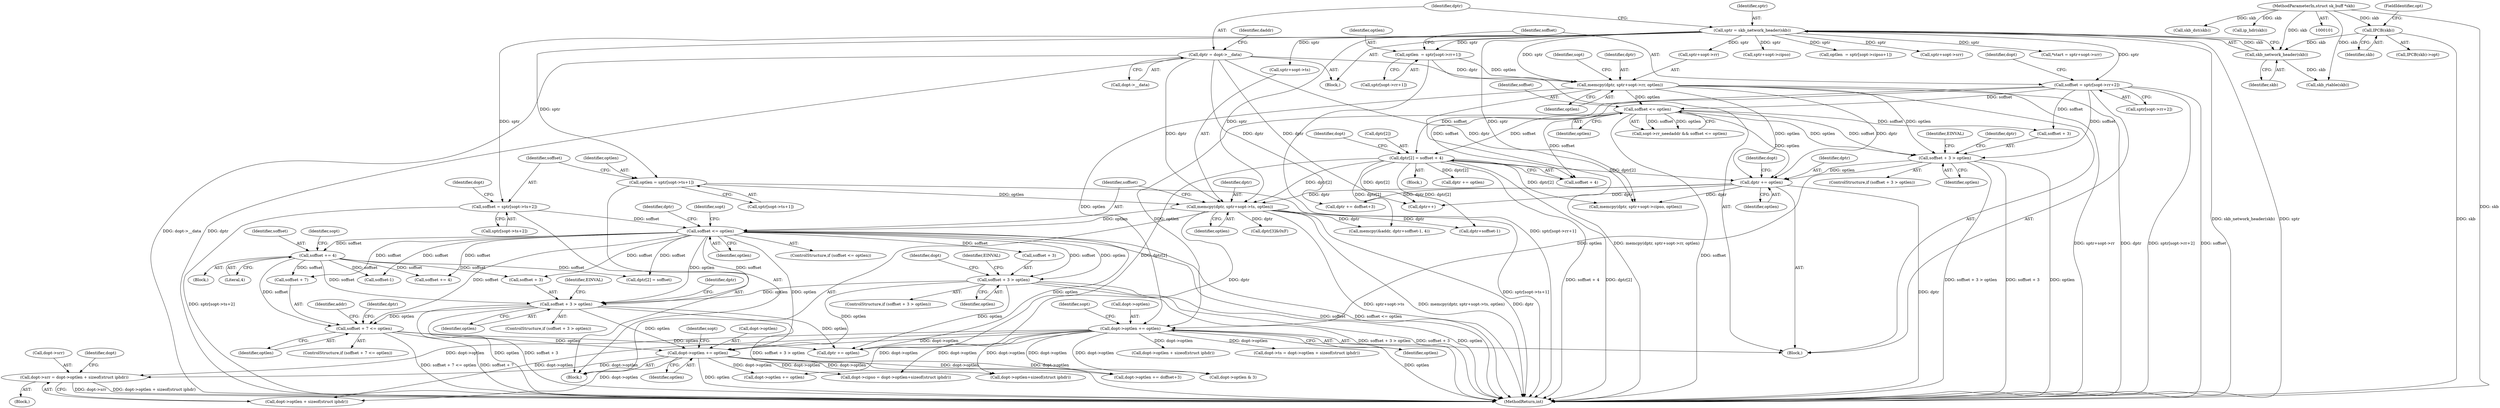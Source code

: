 digraph "0_linux_f6d8bd051c391c1c0458a30b2a7abcd939329259_16@integer" {
"1000530" [label="(Call,dopt->srr = dopt->optlen + sizeof(struct iphdr))"];
"1000376" [label="(Call,dopt->optlen += optlen)"];
"1000278" [label="(Call,soffset + 3 > optlen)"];
"1000268" [label="(Call,soffset <= optlen)"];
"1000240" [label="(Call,soffset = sptr[sopt->ts+2])"];
"1000132" [label="(Call,sptr = skb_network_header(skb))"];
"1000134" [label="(Call,skb_network_header(skb))"];
"1000121" [label="(Call,IPCB(skb))"];
"1000103" [label="(MethodParameterIn,struct sk_buff *skb)"];
"1000259" [label="(Call,memcpy(dptr, sptr+sopt->ts, optlen))"];
"1000218" [label="(Call,dptr += optlen)"];
"1000180" [label="(Call,memcpy(dptr, sptr+sopt->rr, optlen))"];
"1000136" [label="(Call,dptr = dopt->__data)"];
"1000152" [label="(Call,optlen  = sptr[sopt->rr+1])"];
"1000193" [label="(Call,soffset <= optlen)"];
"1000161" [label="(Call,soffset = sptr[sopt->rr+2])"];
"1000198" [label="(Call,soffset + 3 > optlen)"];
"1000206" [label="(Call,dptr[2] = soffset + 4)"];
"1000231" [label="(Call,optlen = sptr[sopt->ts+1])"];
"1000300" [label="(Call,soffset + 3 > optlen)"];
"1000291" [label="(Call,soffset += 4)"];
"1000333" [label="(Call,soffset + 7 <= optlen)"];
"1000221" [label="(Call,dopt->optlen += optlen)"];
"1000123" [label="(FieldIdentifier,opt)"];
"1000223" [label="(Identifier,dopt)"];
"1000137" [label="(Identifier,dptr)"];
"1000580" [label="(Call,sptr+sopt->cipso)"];
"1000307" [label="(Identifier,EINVAL)"];
"1000383" [label="(Identifier,sopt)"];
"1000296" [label="(Identifier,sopt)"];
"1000343" [label="(Call,dptr+soffset-1)"];
"1000191" [label="(Identifier,sopt)"];
"1000340" [label="(Call,memcpy(&addr, dptr+soffset-1, 4))"];
"1000220" [label="(Identifier,optlen)"];
"1000162" [label="(Identifier,soffset)"];
"1000531" [label="(Call,dopt->srr)"];
"1000206" [label="(Call,dptr[2] = soffset + 4)"];
"1000187" [label="(Identifier,optlen)"];
"1000345" [label="(Call,soffset-1)"];
"1000196" [label="(Block,)"];
"1000230" [label="(Block,)"];
"1000304" [label="(Identifier,optlen)"];
"1000334" [label="(Call,soffset + 7)"];
"1000144" [label="(Call,skb_rtable(skb))"];
"1000373" [label="(Call,dptr += optlen)"];
"1000268" [label="(Call,soffset <= optlen)"];
"1000595" [label="(Call,dopt->optlen & 3)"];
"1000193" [label="(Call,soffset <= optlen)"];
"1000199" [label="(Call,soffset + 3)"];
"1000274" [label="(Identifier,sopt)"];
"1000207" [label="(Call,dptr[2])"];
"1000288" [label="(Identifier,dopt)"];
"1000242" [label="(Call,sptr[sopt->ts+2])"];
"1000276" [label="(Block,)"];
"1000221" [label="(Call,dopt->optlen += optlen)"];
"1000285" [label="(Identifier,EINVAL)"];
"1000534" [label="(Call,dopt->optlen + sizeof(struct iphdr))"];
"1000120" [label="(Call,IPCB(skb)->opt)"];
"1000337" [label="(Identifier,optlen)"];
"1000210" [label="(Call,soffset + 4)"];
"1000194" [label="(Identifier,soffset)"];
"1000163" [label="(Call,sptr[sopt->rr+2])"];
"1000231" [label="(Call,optlen = sptr[sopt->ts+1])"];
"1000181" [label="(Identifier,dptr)"];
"1000322" [label="(Call,soffset += 4)"];
"1000134" [label="(Call,skb_network_header(skb))"];
"1000259" [label="(Call,memcpy(dptr, sptr+sopt->ts, optlen))"];
"1000354" [label="(Call,skb_dst(skb))"];
"1000525" [label="(Call,dptr += doffset+3)"];
"1000342" [label="(Identifier,addr)"];
"1000299" [label="(ControlStructure,if (soffset + 3 > optlen))"];
"1000202" [label="(Identifier,optlen)"];
"1000225" [label="(Identifier,optlen)"];
"1000292" [label="(Identifier,soffset)"];
"1000215" [label="(Identifier,dopt)"];
"1000241" [label="(Identifier,soffset)"];
"1000472" [label="(Call,ip_hdr(skb))"];
"1000208" [label="(Identifier,dptr)"];
"1000232" [label="(Identifier,optlen)"];
"1000270" [label="(Identifier,optlen)"];
"1000138" [label="(Call,dopt->__data)"];
"1000370" [label="(Identifier,dptr)"];
"1000266" [label="(Identifier,optlen)"];
"1000267" [label="(ControlStructure,if (soffset <= optlen))"];
"1000261" [label="(Call,sptr+sopt->ts)"];
"1000612" [label="(MethodReturn,int)"];
"1000269" [label="(Identifier,soffset)"];
"1000233" [label="(Call,sptr[sopt->ts+1])"];
"1000103" [label="(MethodParameterIn,struct sk_buff *skb)"];
"1000151" [label="(Block,)"];
"1000189" [label="(Call,sopt->rr_needaddr && soffset <= optlen)"];
"1000374" [label="(Identifier,dptr)"];
"1000377" [label="(Call,dopt->optlen)"];
"1000136" [label="(Call,dptr = dopt->__data)"];
"1000132" [label="(Call,sptr = skb_network_header(skb))"];
"1000376" [label="(Call,dopt->optlen += optlen)"];
"1000589" [label="(Call,dopt->optlen += optlen)"];
"1000333" [label="(Call,soffset + 7 <= optlen)"];
"1000559" [label="(Call,optlen  = sptr[sopt->cipso+1])"];
"1000135" [label="(Identifier,skb)"];
"1000240" [label="(Call,soffset = sptr[sopt->ts+2])"];
"1000154" [label="(Call,sptr[sopt->rr+1])"];
"1000122" [label="(Identifier,skb)"];
"1000133" [label="(Identifier,sptr)"];
"1000568" [label="(Call,dopt->cipso = dopt->optlen+sizeof(struct iphdr))"];
"1000253" [label="(Call,dopt->optlen + sizeof(struct iphdr))"];
"1000277" [label="(ControlStructure,if (soffset + 3 > optlen))"];
"1000586" [label="(Call,dptr += optlen)"];
"1000180" [label="(Call,memcpy(dptr, sptr+sopt->rr, optlen))"];
"1000603" [label="(Call,dptr++)"];
"1000205" [label="(Identifier,EINVAL)"];
"1000161" [label="(Call,soffset = sptr[sopt->rr+2])"];
"1000380" [label="(Identifier,optlen)"];
"1000249" [label="(Call,dopt->ts = dopt->optlen + sizeof(struct iphdr))"];
"1000389" [label="(Call,sptr+sopt->srr)"];
"1000310" [label="(Call,dptr[3]&0xF)"];
"1000572" [label="(Call,dopt->optlen+sizeof(struct iphdr))"];
"1000104" [label="(Block,)"];
"1000301" [label="(Call,soffset + 3)"];
"1000219" [label="(Identifier,dptr)"];
"1000172" [label="(Identifier,dopt)"];
"1000332" [label="(ControlStructure,if (soffset + 7 <= optlen))"];
"1000251" [label="(Identifier,dopt)"];
"1000153" [label="(Identifier,optlen)"];
"1000152" [label="(Call,optlen  = sptr[sopt->rr+1])"];
"1000198" [label="(Call,soffset + 3 > optlen)"];
"1000368" [label="(Call,dptr[2] = soffset)"];
"1000121" [label="(Call,IPCB(skb))"];
"1000195" [label="(Identifier,optlen)"];
"1000279" [label="(Call,soffset + 3)"];
"1000540" [label="(Call,dopt->optlen += doffset+3)"];
"1000578" [label="(Call,memcpy(dptr, sptr+sopt->cipso, optlen))"];
"1000222" [label="(Call,dopt->optlen)"];
"1000490" [label="(Block,)"];
"1000530" [label="(Call,dopt->srr = dopt->optlen + sizeof(struct iphdr))"];
"1000278" [label="(Call,soffset + 3 > optlen)"];
"1000218" [label="(Call,dptr += optlen)"];
"1000282" [label="(Identifier,optlen)"];
"1000228" [label="(Identifier,sopt)"];
"1000542" [label="(Identifier,dopt)"];
"1000291" [label="(Call,soffset += 4)"];
"1000387" [label="(Call,*start = sptr+sopt->srr)"];
"1000293" [label="(Literal,4)"];
"1000142" [label="(Identifier,daddr)"];
"1000312" [label="(Identifier,dptr)"];
"1000300" [label="(Call,soffset + 3 > optlen)"];
"1000260" [label="(Identifier,dptr)"];
"1000197" [label="(ControlStructure,if (soffset + 3 > optlen))"];
"1000182" [label="(Call,sptr+sopt->rr)"];
"1000530" -> "1000490"  [label="AST: "];
"1000530" -> "1000534"  [label="CFG: "];
"1000531" -> "1000530"  [label="AST: "];
"1000534" -> "1000530"  [label="AST: "];
"1000542" -> "1000530"  [label="CFG: "];
"1000530" -> "1000612"  [label="DDG: dopt->srr"];
"1000530" -> "1000612"  [label="DDG: dopt->optlen + sizeof(struct iphdr)"];
"1000376" -> "1000530"  [label="DDG: dopt->optlen"];
"1000221" -> "1000530"  [label="DDG: dopt->optlen"];
"1000376" -> "1000230"  [label="AST: "];
"1000376" -> "1000380"  [label="CFG: "];
"1000377" -> "1000376"  [label="AST: "];
"1000380" -> "1000376"  [label="AST: "];
"1000383" -> "1000376"  [label="CFG: "];
"1000376" -> "1000612"  [label="DDG: optlen"];
"1000278" -> "1000376"  [label="DDG: optlen"];
"1000300" -> "1000376"  [label="DDG: optlen"];
"1000268" -> "1000376"  [label="DDG: optlen"];
"1000333" -> "1000376"  [label="DDG: optlen"];
"1000221" -> "1000376"  [label="DDG: dopt->optlen"];
"1000376" -> "1000534"  [label="DDG: dopt->optlen"];
"1000376" -> "1000540"  [label="DDG: dopt->optlen"];
"1000376" -> "1000568"  [label="DDG: dopt->optlen"];
"1000376" -> "1000572"  [label="DDG: dopt->optlen"];
"1000376" -> "1000589"  [label="DDG: dopt->optlen"];
"1000376" -> "1000595"  [label="DDG: dopt->optlen"];
"1000278" -> "1000277"  [label="AST: "];
"1000278" -> "1000282"  [label="CFG: "];
"1000279" -> "1000278"  [label="AST: "];
"1000282" -> "1000278"  [label="AST: "];
"1000285" -> "1000278"  [label="CFG: "];
"1000288" -> "1000278"  [label="CFG: "];
"1000278" -> "1000612"  [label="DDG: optlen"];
"1000278" -> "1000612"  [label="DDG: soffset + 3 > optlen"];
"1000278" -> "1000612"  [label="DDG: soffset + 3"];
"1000268" -> "1000278"  [label="DDG: soffset"];
"1000268" -> "1000278"  [label="DDG: optlen"];
"1000278" -> "1000300"  [label="DDG: optlen"];
"1000278" -> "1000373"  [label="DDG: optlen"];
"1000268" -> "1000267"  [label="AST: "];
"1000268" -> "1000270"  [label="CFG: "];
"1000269" -> "1000268"  [label="AST: "];
"1000270" -> "1000268"  [label="AST: "];
"1000274" -> "1000268"  [label="CFG: "];
"1000374" -> "1000268"  [label="CFG: "];
"1000268" -> "1000612"  [label="DDG: soffset"];
"1000268" -> "1000612"  [label="DDG: soffset <= optlen"];
"1000240" -> "1000268"  [label="DDG: soffset"];
"1000259" -> "1000268"  [label="DDG: optlen"];
"1000268" -> "1000279"  [label="DDG: soffset"];
"1000268" -> "1000291"  [label="DDG: soffset"];
"1000268" -> "1000300"  [label="DDG: soffset"];
"1000268" -> "1000300"  [label="DDG: optlen"];
"1000268" -> "1000301"  [label="DDG: soffset"];
"1000268" -> "1000322"  [label="DDG: soffset"];
"1000268" -> "1000333"  [label="DDG: soffset"];
"1000268" -> "1000334"  [label="DDG: soffset"];
"1000268" -> "1000345"  [label="DDG: soffset"];
"1000268" -> "1000368"  [label="DDG: soffset"];
"1000268" -> "1000373"  [label="DDG: optlen"];
"1000240" -> "1000230"  [label="AST: "];
"1000240" -> "1000242"  [label="CFG: "];
"1000241" -> "1000240"  [label="AST: "];
"1000242" -> "1000240"  [label="AST: "];
"1000251" -> "1000240"  [label="CFG: "];
"1000240" -> "1000612"  [label="DDG: sptr[sopt->ts+2]"];
"1000132" -> "1000240"  [label="DDG: sptr"];
"1000132" -> "1000104"  [label="AST: "];
"1000132" -> "1000134"  [label="CFG: "];
"1000133" -> "1000132"  [label="AST: "];
"1000134" -> "1000132"  [label="AST: "];
"1000137" -> "1000132"  [label="CFG: "];
"1000132" -> "1000612"  [label="DDG: skb_network_header(skb)"];
"1000132" -> "1000612"  [label="DDG: sptr"];
"1000134" -> "1000132"  [label="DDG: skb"];
"1000132" -> "1000152"  [label="DDG: sptr"];
"1000132" -> "1000161"  [label="DDG: sptr"];
"1000132" -> "1000180"  [label="DDG: sptr"];
"1000132" -> "1000182"  [label="DDG: sptr"];
"1000132" -> "1000231"  [label="DDG: sptr"];
"1000132" -> "1000259"  [label="DDG: sptr"];
"1000132" -> "1000261"  [label="DDG: sptr"];
"1000132" -> "1000387"  [label="DDG: sptr"];
"1000132" -> "1000389"  [label="DDG: sptr"];
"1000132" -> "1000559"  [label="DDG: sptr"];
"1000132" -> "1000578"  [label="DDG: sptr"];
"1000132" -> "1000580"  [label="DDG: sptr"];
"1000134" -> "1000135"  [label="CFG: "];
"1000135" -> "1000134"  [label="AST: "];
"1000121" -> "1000134"  [label="DDG: skb"];
"1000103" -> "1000134"  [label="DDG: skb"];
"1000134" -> "1000144"  [label="DDG: skb"];
"1000121" -> "1000120"  [label="AST: "];
"1000121" -> "1000122"  [label="CFG: "];
"1000122" -> "1000121"  [label="AST: "];
"1000123" -> "1000121"  [label="CFG: "];
"1000121" -> "1000612"  [label="DDG: skb"];
"1000103" -> "1000121"  [label="DDG: skb"];
"1000103" -> "1000101"  [label="AST: "];
"1000103" -> "1000612"  [label="DDG: skb"];
"1000103" -> "1000144"  [label="DDG: skb"];
"1000103" -> "1000354"  [label="DDG: skb"];
"1000103" -> "1000472"  [label="DDG: skb"];
"1000259" -> "1000230"  [label="AST: "];
"1000259" -> "1000266"  [label="CFG: "];
"1000260" -> "1000259"  [label="AST: "];
"1000261" -> "1000259"  [label="AST: "];
"1000266" -> "1000259"  [label="AST: "];
"1000269" -> "1000259"  [label="CFG: "];
"1000259" -> "1000612"  [label="DDG: memcpy(dptr, sptr+sopt->ts, optlen)"];
"1000259" -> "1000612"  [label="DDG: dptr"];
"1000259" -> "1000612"  [label="DDG: sptr+sopt->ts"];
"1000218" -> "1000259"  [label="DDG: dptr"];
"1000206" -> "1000259"  [label="DDG: dptr[2]"];
"1000136" -> "1000259"  [label="DDG: dptr"];
"1000231" -> "1000259"  [label="DDG: optlen"];
"1000259" -> "1000310"  [label="DDG: dptr"];
"1000259" -> "1000340"  [label="DDG: dptr"];
"1000259" -> "1000343"  [label="DDG: dptr"];
"1000259" -> "1000373"  [label="DDG: dptr"];
"1000218" -> "1000151"  [label="AST: "];
"1000218" -> "1000220"  [label="CFG: "];
"1000219" -> "1000218"  [label="AST: "];
"1000220" -> "1000218"  [label="AST: "];
"1000223" -> "1000218"  [label="CFG: "];
"1000218" -> "1000612"  [label="DDG: dptr"];
"1000180" -> "1000218"  [label="DDG: optlen"];
"1000180" -> "1000218"  [label="DDG: dptr"];
"1000193" -> "1000218"  [label="DDG: optlen"];
"1000198" -> "1000218"  [label="DDG: optlen"];
"1000206" -> "1000218"  [label="DDG: dptr[2]"];
"1000218" -> "1000525"  [label="DDG: dptr"];
"1000218" -> "1000578"  [label="DDG: dptr"];
"1000218" -> "1000603"  [label="DDG: dptr"];
"1000180" -> "1000151"  [label="AST: "];
"1000180" -> "1000187"  [label="CFG: "];
"1000181" -> "1000180"  [label="AST: "];
"1000182" -> "1000180"  [label="AST: "];
"1000187" -> "1000180"  [label="AST: "];
"1000191" -> "1000180"  [label="CFG: "];
"1000180" -> "1000612"  [label="DDG: sptr+sopt->rr"];
"1000180" -> "1000612"  [label="DDG: dptr"];
"1000180" -> "1000612"  [label="DDG: memcpy(dptr, sptr+sopt->rr, optlen)"];
"1000136" -> "1000180"  [label="DDG: dptr"];
"1000152" -> "1000180"  [label="DDG: optlen"];
"1000180" -> "1000193"  [label="DDG: optlen"];
"1000180" -> "1000198"  [label="DDG: optlen"];
"1000180" -> "1000221"  [label="DDG: optlen"];
"1000136" -> "1000104"  [label="AST: "];
"1000136" -> "1000138"  [label="CFG: "];
"1000137" -> "1000136"  [label="AST: "];
"1000138" -> "1000136"  [label="AST: "];
"1000142" -> "1000136"  [label="CFG: "];
"1000136" -> "1000612"  [label="DDG: dopt->__data"];
"1000136" -> "1000612"  [label="DDG: dptr"];
"1000136" -> "1000525"  [label="DDG: dptr"];
"1000136" -> "1000578"  [label="DDG: dptr"];
"1000136" -> "1000603"  [label="DDG: dptr"];
"1000152" -> "1000151"  [label="AST: "];
"1000152" -> "1000154"  [label="CFG: "];
"1000153" -> "1000152"  [label="AST: "];
"1000154" -> "1000152"  [label="AST: "];
"1000162" -> "1000152"  [label="CFG: "];
"1000152" -> "1000612"  [label="DDG: sptr[sopt->rr+1]"];
"1000193" -> "1000189"  [label="AST: "];
"1000193" -> "1000195"  [label="CFG: "];
"1000194" -> "1000193"  [label="AST: "];
"1000195" -> "1000193"  [label="AST: "];
"1000189" -> "1000193"  [label="CFG: "];
"1000193" -> "1000612"  [label="DDG: soffset"];
"1000193" -> "1000189"  [label="DDG: soffset"];
"1000193" -> "1000189"  [label="DDG: optlen"];
"1000161" -> "1000193"  [label="DDG: soffset"];
"1000193" -> "1000198"  [label="DDG: soffset"];
"1000193" -> "1000198"  [label="DDG: optlen"];
"1000193" -> "1000199"  [label="DDG: soffset"];
"1000193" -> "1000206"  [label="DDG: soffset"];
"1000193" -> "1000210"  [label="DDG: soffset"];
"1000193" -> "1000221"  [label="DDG: optlen"];
"1000161" -> "1000151"  [label="AST: "];
"1000161" -> "1000163"  [label="CFG: "];
"1000162" -> "1000161"  [label="AST: "];
"1000163" -> "1000161"  [label="AST: "];
"1000172" -> "1000161"  [label="CFG: "];
"1000161" -> "1000612"  [label="DDG: sptr[sopt->rr+2]"];
"1000161" -> "1000612"  [label="DDG: soffset"];
"1000161" -> "1000198"  [label="DDG: soffset"];
"1000161" -> "1000199"  [label="DDG: soffset"];
"1000161" -> "1000206"  [label="DDG: soffset"];
"1000161" -> "1000210"  [label="DDG: soffset"];
"1000198" -> "1000197"  [label="AST: "];
"1000198" -> "1000202"  [label="CFG: "];
"1000199" -> "1000198"  [label="AST: "];
"1000202" -> "1000198"  [label="AST: "];
"1000205" -> "1000198"  [label="CFG: "];
"1000208" -> "1000198"  [label="CFG: "];
"1000198" -> "1000612"  [label="DDG: soffset + 3"];
"1000198" -> "1000612"  [label="DDG: optlen"];
"1000198" -> "1000612"  [label="DDG: soffset + 3 > optlen"];
"1000198" -> "1000221"  [label="DDG: optlen"];
"1000206" -> "1000196"  [label="AST: "];
"1000206" -> "1000210"  [label="CFG: "];
"1000207" -> "1000206"  [label="AST: "];
"1000210" -> "1000206"  [label="AST: "];
"1000215" -> "1000206"  [label="CFG: "];
"1000206" -> "1000612"  [label="DDG: soffset + 4"];
"1000206" -> "1000612"  [label="DDG: dptr[2]"];
"1000206" -> "1000340"  [label="DDG: dptr[2]"];
"1000206" -> "1000343"  [label="DDG: dptr[2]"];
"1000206" -> "1000373"  [label="DDG: dptr[2]"];
"1000206" -> "1000578"  [label="DDG: dptr[2]"];
"1000206" -> "1000586"  [label="DDG: dptr[2]"];
"1000206" -> "1000603"  [label="DDG: dptr[2]"];
"1000231" -> "1000230"  [label="AST: "];
"1000231" -> "1000233"  [label="CFG: "];
"1000232" -> "1000231"  [label="AST: "];
"1000233" -> "1000231"  [label="AST: "];
"1000241" -> "1000231"  [label="CFG: "];
"1000231" -> "1000612"  [label="DDG: sptr[sopt->ts+1]"];
"1000300" -> "1000299"  [label="AST: "];
"1000300" -> "1000304"  [label="CFG: "];
"1000301" -> "1000300"  [label="AST: "];
"1000304" -> "1000300"  [label="AST: "];
"1000307" -> "1000300"  [label="CFG: "];
"1000312" -> "1000300"  [label="CFG: "];
"1000300" -> "1000612"  [label="DDG: optlen"];
"1000300" -> "1000612"  [label="DDG: soffset + 3"];
"1000300" -> "1000612"  [label="DDG: soffset + 3 > optlen"];
"1000291" -> "1000300"  [label="DDG: soffset"];
"1000300" -> "1000333"  [label="DDG: optlen"];
"1000300" -> "1000373"  [label="DDG: optlen"];
"1000291" -> "1000276"  [label="AST: "];
"1000291" -> "1000293"  [label="CFG: "];
"1000292" -> "1000291"  [label="AST: "];
"1000293" -> "1000291"  [label="AST: "];
"1000296" -> "1000291"  [label="CFG: "];
"1000291" -> "1000301"  [label="DDG: soffset"];
"1000291" -> "1000322"  [label="DDG: soffset"];
"1000291" -> "1000333"  [label="DDG: soffset"];
"1000291" -> "1000334"  [label="DDG: soffset"];
"1000291" -> "1000345"  [label="DDG: soffset"];
"1000291" -> "1000368"  [label="DDG: soffset"];
"1000333" -> "1000332"  [label="AST: "];
"1000333" -> "1000337"  [label="CFG: "];
"1000334" -> "1000333"  [label="AST: "];
"1000337" -> "1000333"  [label="AST: "];
"1000342" -> "1000333"  [label="CFG: "];
"1000370" -> "1000333"  [label="CFG: "];
"1000333" -> "1000612"  [label="DDG: soffset + 7"];
"1000333" -> "1000612"  [label="DDG: soffset + 7 <= optlen"];
"1000333" -> "1000373"  [label="DDG: optlen"];
"1000221" -> "1000151"  [label="AST: "];
"1000221" -> "1000225"  [label="CFG: "];
"1000222" -> "1000221"  [label="AST: "];
"1000225" -> "1000221"  [label="AST: "];
"1000228" -> "1000221"  [label="CFG: "];
"1000221" -> "1000612"  [label="DDG: optlen"];
"1000221" -> "1000249"  [label="DDG: dopt->optlen"];
"1000221" -> "1000253"  [label="DDG: dopt->optlen"];
"1000221" -> "1000534"  [label="DDG: dopt->optlen"];
"1000221" -> "1000540"  [label="DDG: dopt->optlen"];
"1000221" -> "1000568"  [label="DDG: dopt->optlen"];
"1000221" -> "1000572"  [label="DDG: dopt->optlen"];
"1000221" -> "1000589"  [label="DDG: dopt->optlen"];
"1000221" -> "1000595"  [label="DDG: dopt->optlen"];
}

